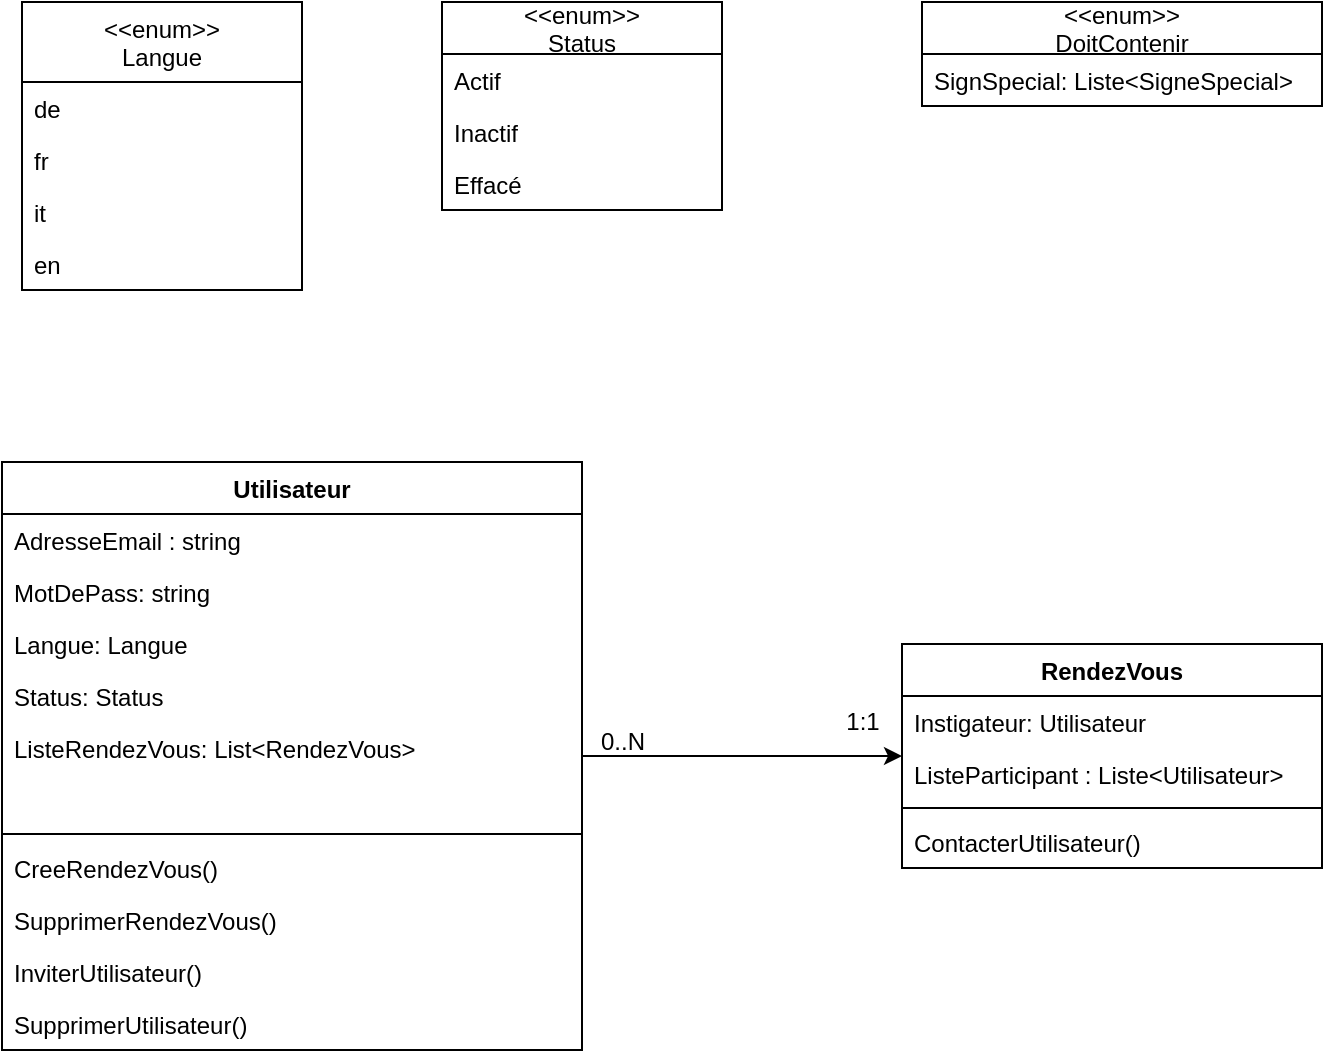 <mxfile version="20.0.1" type="github">
  <diagram id="rBPXmz9wi4kItnHTHT_2" name="Page-1">
    <mxGraphModel dx="1024" dy="736" grid="1" gridSize="10" guides="1" tooltips="1" connect="1" arrows="1" fold="1" page="1" pageScale="1" pageWidth="827" pageHeight="1169" math="0" shadow="0">
      <root>
        <mxCell id="0" />
        <mxCell id="1" parent="0" />
        <mxCell id="ebptZsmeXcliLq_NoXXR-29" style="edgeStyle=orthogonalEdgeStyle;rounded=0;orthogonalLoop=1;jettySize=auto;html=1;" edge="1" parent="1" source="ebptZsmeXcliLq_NoXXR-1" target="ebptZsmeXcliLq_NoXXR-17">
          <mxGeometry relative="1" as="geometry" />
        </mxCell>
        <mxCell id="ebptZsmeXcliLq_NoXXR-1" value="Utilisateur" style="swimlane;fontStyle=1;align=center;verticalAlign=top;childLayout=stackLayout;horizontal=1;startSize=26;horizontalStack=0;resizeParent=1;resizeParentMax=0;resizeLast=0;collapsible=1;marginBottom=0;" vertex="1" parent="1">
          <mxGeometry x="330" y="280" width="290" height="294" as="geometry" />
        </mxCell>
        <mxCell id="ebptZsmeXcliLq_NoXXR-2" value="AdresseEmail : string" style="text;strokeColor=none;fillColor=none;align=left;verticalAlign=top;spacingLeft=4;spacingRight=4;overflow=hidden;rotatable=0;points=[[0,0.5],[1,0.5]];portConstraint=eastwest;" vertex="1" parent="ebptZsmeXcliLq_NoXXR-1">
          <mxGeometry y="26" width="290" height="26" as="geometry" />
        </mxCell>
        <mxCell id="ebptZsmeXcliLq_NoXXR-7" value="MotDePass: string" style="text;strokeColor=none;fillColor=none;align=left;verticalAlign=top;spacingLeft=4;spacingRight=4;overflow=hidden;rotatable=0;points=[[0,0.5],[1,0.5]];portConstraint=eastwest;" vertex="1" parent="ebptZsmeXcliLq_NoXXR-1">
          <mxGeometry y="52" width="290" height="26" as="geometry" />
        </mxCell>
        <mxCell id="ebptZsmeXcliLq_NoXXR-6" value="Langue: Langue" style="text;strokeColor=none;fillColor=none;align=left;verticalAlign=top;spacingLeft=4;spacingRight=4;overflow=hidden;rotatable=0;points=[[0,0.5],[1,0.5]];portConstraint=eastwest;" vertex="1" parent="ebptZsmeXcliLq_NoXXR-1">
          <mxGeometry y="78" width="290" height="26" as="geometry" />
        </mxCell>
        <mxCell id="ebptZsmeXcliLq_NoXXR-5" value="Status: Status" style="text;strokeColor=none;fillColor=none;align=left;verticalAlign=top;spacingLeft=4;spacingRight=4;overflow=hidden;rotatable=0;points=[[0,0.5],[1,0.5]];portConstraint=eastwest;" vertex="1" parent="ebptZsmeXcliLq_NoXXR-1">
          <mxGeometry y="104" width="290" height="26" as="geometry" />
        </mxCell>
        <mxCell id="ebptZsmeXcliLq_NoXXR-14" value="ListeRendezVous: List&lt;RendezVous&gt;" style="text;strokeColor=none;fillColor=none;align=left;verticalAlign=top;spacingLeft=4;spacingRight=4;overflow=hidden;rotatable=0;points=[[0,0.5],[1,0.5]];portConstraint=eastwest;" vertex="1" parent="ebptZsmeXcliLq_NoXXR-1">
          <mxGeometry y="130" width="290" height="26" as="geometry" />
        </mxCell>
        <mxCell id="ebptZsmeXcliLq_NoXXR-13" style="text;strokeColor=none;fillColor=none;align=left;verticalAlign=top;spacingLeft=4;spacingRight=4;overflow=hidden;rotatable=0;points=[[0,0.5],[1,0.5]];portConstraint=eastwest;" vertex="1" parent="ebptZsmeXcliLq_NoXXR-1">
          <mxGeometry y="156" width="290" height="26" as="geometry" />
        </mxCell>
        <mxCell id="ebptZsmeXcliLq_NoXXR-3" value="" style="line;strokeWidth=1;fillColor=none;align=left;verticalAlign=middle;spacingTop=-1;spacingLeft=3;spacingRight=3;rotatable=0;labelPosition=right;points=[];portConstraint=eastwest;" vertex="1" parent="ebptZsmeXcliLq_NoXXR-1">
          <mxGeometry y="182" width="290" height="8" as="geometry" />
        </mxCell>
        <mxCell id="ebptZsmeXcliLq_NoXXR-4" value="CreeRendezVous()" style="text;strokeColor=none;fillColor=none;align=left;verticalAlign=top;spacingLeft=4;spacingRight=4;overflow=hidden;rotatable=0;points=[[0,0.5],[1,0.5]];portConstraint=eastwest;" vertex="1" parent="ebptZsmeXcliLq_NoXXR-1">
          <mxGeometry y="190" width="290" height="26" as="geometry" />
        </mxCell>
        <mxCell id="ebptZsmeXcliLq_NoXXR-21" value="SupprimerRendezVous()" style="text;strokeColor=none;fillColor=none;align=left;verticalAlign=top;spacingLeft=4;spacingRight=4;overflow=hidden;rotatable=0;points=[[0,0.5],[1,0.5]];portConstraint=eastwest;" vertex="1" parent="ebptZsmeXcliLq_NoXXR-1">
          <mxGeometry y="216" width="290" height="26" as="geometry" />
        </mxCell>
        <mxCell id="ebptZsmeXcliLq_NoXXR-15" value="InviterUtilisateur()" style="text;strokeColor=none;fillColor=none;align=left;verticalAlign=top;spacingLeft=4;spacingRight=4;overflow=hidden;rotatable=0;points=[[0,0.5],[1,0.5]];portConstraint=eastwest;" vertex="1" parent="ebptZsmeXcliLq_NoXXR-1">
          <mxGeometry y="242" width="290" height="26" as="geometry" />
        </mxCell>
        <mxCell id="ebptZsmeXcliLq_NoXXR-16" value="SupprimerUtilisateur()" style="text;strokeColor=none;fillColor=none;align=left;verticalAlign=top;spacingLeft=4;spacingRight=4;overflow=hidden;rotatable=0;points=[[0,0.5],[1,0.5]];portConstraint=eastwest;" vertex="1" parent="ebptZsmeXcliLq_NoXXR-1">
          <mxGeometry y="268" width="290" height="26" as="geometry" />
        </mxCell>
        <mxCell id="ebptZsmeXcliLq_NoXXR-17" value="RendezVous" style="swimlane;fontStyle=1;align=center;verticalAlign=top;childLayout=stackLayout;horizontal=1;startSize=26;horizontalStack=0;resizeParent=1;resizeParentMax=0;resizeLast=0;collapsible=1;marginBottom=0;" vertex="1" parent="1">
          <mxGeometry x="780" y="371" width="210" height="112" as="geometry" />
        </mxCell>
        <mxCell id="ebptZsmeXcliLq_NoXXR-22" value="Instigateur: Utilisateur" style="text;strokeColor=none;fillColor=none;align=left;verticalAlign=top;spacingLeft=4;spacingRight=4;overflow=hidden;rotatable=0;points=[[0,0.5],[1,0.5]];portConstraint=eastwest;" vertex="1" parent="ebptZsmeXcliLq_NoXXR-17">
          <mxGeometry y="26" width="210" height="26" as="geometry" />
        </mxCell>
        <mxCell id="ebptZsmeXcliLq_NoXXR-18" value="ListeParticipant : Liste&lt;Utilisateur&gt;" style="text;strokeColor=none;fillColor=none;align=left;verticalAlign=top;spacingLeft=4;spacingRight=4;overflow=hidden;rotatable=0;points=[[0,0.5],[1,0.5]];portConstraint=eastwest;" vertex="1" parent="ebptZsmeXcliLq_NoXXR-17">
          <mxGeometry y="52" width="210" height="26" as="geometry" />
        </mxCell>
        <mxCell id="ebptZsmeXcliLq_NoXXR-19" value="" style="line;strokeWidth=1;fillColor=none;align=left;verticalAlign=middle;spacingTop=-1;spacingLeft=3;spacingRight=3;rotatable=0;labelPosition=right;points=[];portConstraint=eastwest;" vertex="1" parent="ebptZsmeXcliLq_NoXXR-17">
          <mxGeometry y="78" width="210" height="8" as="geometry" />
        </mxCell>
        <mxCell id="ebptZsmeXcliLq_NoXXR-20" value="ContacterUtilisateur()" style="text;strokeColor=none;fillColor=none;align=left;verticalAlign=top;spacingLeft=4;spacingRight=4;overflow=hidden;rotatable=0;points=[[0,0.5],[1,0.5]];portConstraint=eastwest;" vertex="1" parent="ebptZsmeXcliLq_NoXXR-17">
          <mxGeometry y="86" width="210" height="26" as="geometry" />
        </mxCell>
        <mxCell id="ebptZsmeXcliLq_NoXXR-23" value="&lt;&lt;enum&gt;&gt;&#xa;Langue" style="swimlane;fontStyle=0;childLayout=stackLayout;horizontal=1;startSize=40;fillColor=none;horizontalStack=0;resizeParent=1;resizeParentMax=0;resizeLast=0;collapsible=1;marginBottom=0;" vertex="1" parent="1">
          <mxGeometry x="340" y="50" width="140" height="144" as="geometry" />
        </mxCell>
        <mxCell id="ebptZsmeXcliLq_NoXXR-24" value="de" style="text;strokeColor=none;fillColor=none;align=left;verticalAlign=top;spacingLeft=4;spacingRight=4;overflow=hidden;rotatable=0;points=[[0,0.5],[1,0.5]];portConstraint=eastwest;" vertex="1" parent="ebptZsmeXcliLq_NoXXR-23">
          <mxGeometry y="40" width="140" height="26" as="geometry" />
        </mxCell>
        <mxCell id="ebptZsmeXcliLq_NoXXR-25" value="fr" style="text;strokeColor=none;fillColor=none;align=left;verticalAlign=top;spacingLeft=4;spacingRight=4;overflow=hidden;rotatable=0;points=[[0,0.5],[1,0.5]];portConstraint=eastwest;" vertex="1" parent="ebptZsmeXcliLq_NoXXR-23">
          <mxGeometry y="66" width="140" height="26" as="geometry" />
        </mxCell>
        <mxCell id="ebptZsmeXcliLq_NoXXR-28" value="it" style="text;strokeColor=none;fillColor=none;align=left;verticalAlign=top;spacingLeft=4;spacingRight=4;overflow=hidden;rotatable=0;points=[[0,0.5],[1,0.5]];portConstraint=eastwest;" vertex="1" parent="ebptZsmeXcliLq_NoXXR-23">
          <mxGeometry y="92" width="140" height="26" as="geometry" />
        </mxCell>
        <mxCell id="ebptZsmeXcliLq_NoXXR-27" value="en" style="text;strokeColor=none;fillColor=none;align=left;verticalAlign=top;spacingLeft=4;spacingRight=4;overflow=hidden;rotatable=0;points=[[0,0.5],[1,0.5]];portConstraint=eastwest;" vertex="1" parent="ebptZsmeXcliLq_NoXXR-23">
          <mxGeometry y="118" width="140" height="26" as="geometry" />
        </mxCell>
        <mxCell id="ebptZsmeXcliLq_NoXXR-30" value="0..N" style="text;html=1;align=center;verticalAlign=middle;resizable=0;points=[];autosize=1;strokeColor=none;fillColor=none;" vertex="1" parent="1">
          <mxGeometry x="620" y="410" width="40" height="20" as="geometry" />
        </mxCell>
        <mxCell id="ebptZsmeXcliLq_NoXXR-31" value="1:1" style="text;html=1;align=center;verticalAlign=middle;resizable=0;points=[];autosize=1;strokeColor=none;fillColor=none;" vertex="1" parent="1">
          <mxGeometry x="745" y="400" width="30" height="20" as="geometry" />
        </mxCell>
        <mxCell id="ebptZsmeXcliLq_NoXXR-32" value="&lt;&lt;enum&gt;&gt;&#xa;Status" style="swimlane;fontStyle=0;childLayout=stackLayout;horizontal=1;startSize=26;fillColor=none;horizontalStack=0;resizeParent=1;resizeParentMax=0;resizeLast=0;collapsible=1;marginBottom=0;" vertex="1" parent="1">
          <mxGeometry x="550" y="50" width="140" height="104" as="geometry" />
        </mxCell>
        <mxCell id="ebptZsmeXcliLq_NoXXR-33" value="Actif" style="text;strokeColor=none;fillColor=none;align=left;verticalAlign=top;spacingLeft=4;spacingRight=4;overflow=hidden;rotatable=0;points=[[0,0.5],[1,0.5]];portConstraint=eastwest;" vertex="1" parent="ebptZsmeXcliLq_NoXXR-32">
          <mxGeometry y="26" width="140" height="26" as="geometry" />
        </mxCell>
        <mxCell id="ebptZsmeXcliLq_NoXXR-34" value="Inactif" style="text;strokeColor=none;fillColor=none;align=left;verticalAlign=top;spacingLeft=4;spacingRight=4;overflow=hidden;rotatable=0;points=[[0,0.5],[1,0.5]];portConstraint=eastwest;" vertex="1" parent="ebptZsmeXcliLq_NoXXR-32">
          <mxGeometry y="52" width="140" height="26" as="geometry" />
        </mxCell>
        <mxCell id="ebptZsmeXcliLq_NoXXR-35" value="Effacé" style="text;strokeColor=none;fillColor=none;align=left;verticalAlign=top;spacingLeft=4;spacingRight=4;overflow=hidden;rotatable=0;points=[[0,0.5],[1,0.5]];portConstraint=eastwest;" vertex="1" parent="ebptZsmeXcliLq_NoXXR-32">
          <mxGeometry y="78" width="140" height="26" as="geometry" />
        </mxCell>
        <mxCell id="ebptZsmeXcliLq_NoXXR-36" value="&lt;&lt;enum&gt;&gt;&#xa;DoitContenir" style="swimlane;fontStyle=0;childLayout=stackLayout;horizontal=1;startSize=26;fillColor=none;horizontalStack=0;resizeParent=1;resizeParentMax=0;resizeLast=0;collapsible=1;marginBottom=0;" vertex="1" parent="1">
          <mxGeometry x="790" y="50" width="200" height="52" as="geometry" />
        </mxCell>
        <mxCell id="ebptZsmeXcliLq_NoXXR-37" value="SignSpecial: Liste&lt;SigneSpecial&gt;" style="text;strokeColor=none;fillColor=none;align=left;verticalAlign=top;spacingLeft=4;spacingRight=4;overflow=hidden;rotatable=0;points=[[0,0.5],[1,0.5]];portConstraint=eastwest;" vertex="1" parent="ebptZsmeXcliLq_NoXXR-36">
          <mxGeometry y="26" width="200" height="26" as="geometry" />
        </mxCell>
      </root>
    </mxGraphModel>
  </diagram>
</mxfile>
